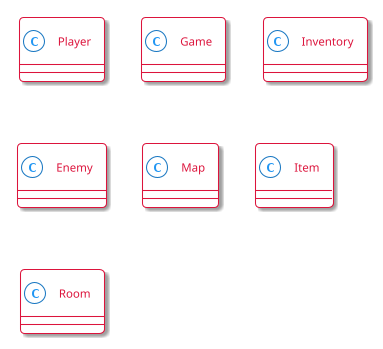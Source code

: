 @startuml DesignClassModel

!theme materia-outline

skinparam ArrowColor #DC143C
skinparam BackgroundColor #FFFFFF

skinparam ClassFontColor #DC143C
skinparam ClassBackgroundColor #FFFFFF
skinparam ClassBorderColor #DC143C


class Player {}

class Game{}

class Inventory{}

class Enemy{}

class Map{}

class Item{}

class Room{}

@enduml
